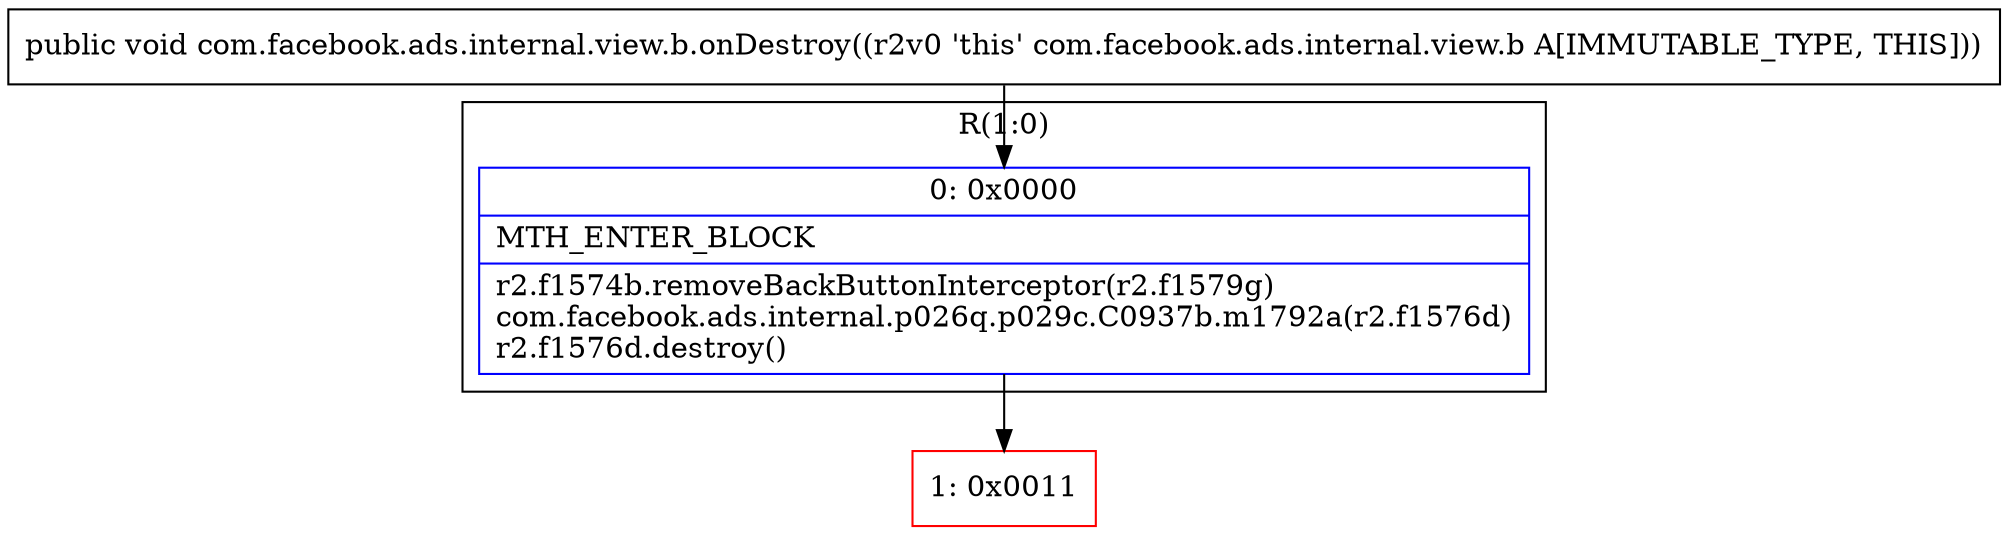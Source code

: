 digraph "CFG forcom.facebook.ads.internal.view.b.onDestroy()V" {
subgraph cluster_Region_1161220054 {
label = "R(1:0)";
node [shape=record,color=blue];
Node_0 [shape=record,label="{0\:\ 0x0000|MTH_ENTER_BLOCK\l|r2.f1574b.removeBackButtonInterceptor(r2.f1579g)\lcom.facebook.ads.internal.p026q.p029c.C0937b.m1792a(r2.f1576d)\lr2.f1576d.destroy()\l}"];
}
Node_1 [shape=record,color=red,label="{1\:\ 0x0011}"];
MethodNode[shape=record,label="{public void com.facebook.ads.internal.view.b.onDestroy((r2v0 'this' com.facebook.ads.internal.view.b A[IMMUTABLE_TYPE, THIS])) }"];
MethodNode -> Node_0;
Node_0 -> Node_1;
}

